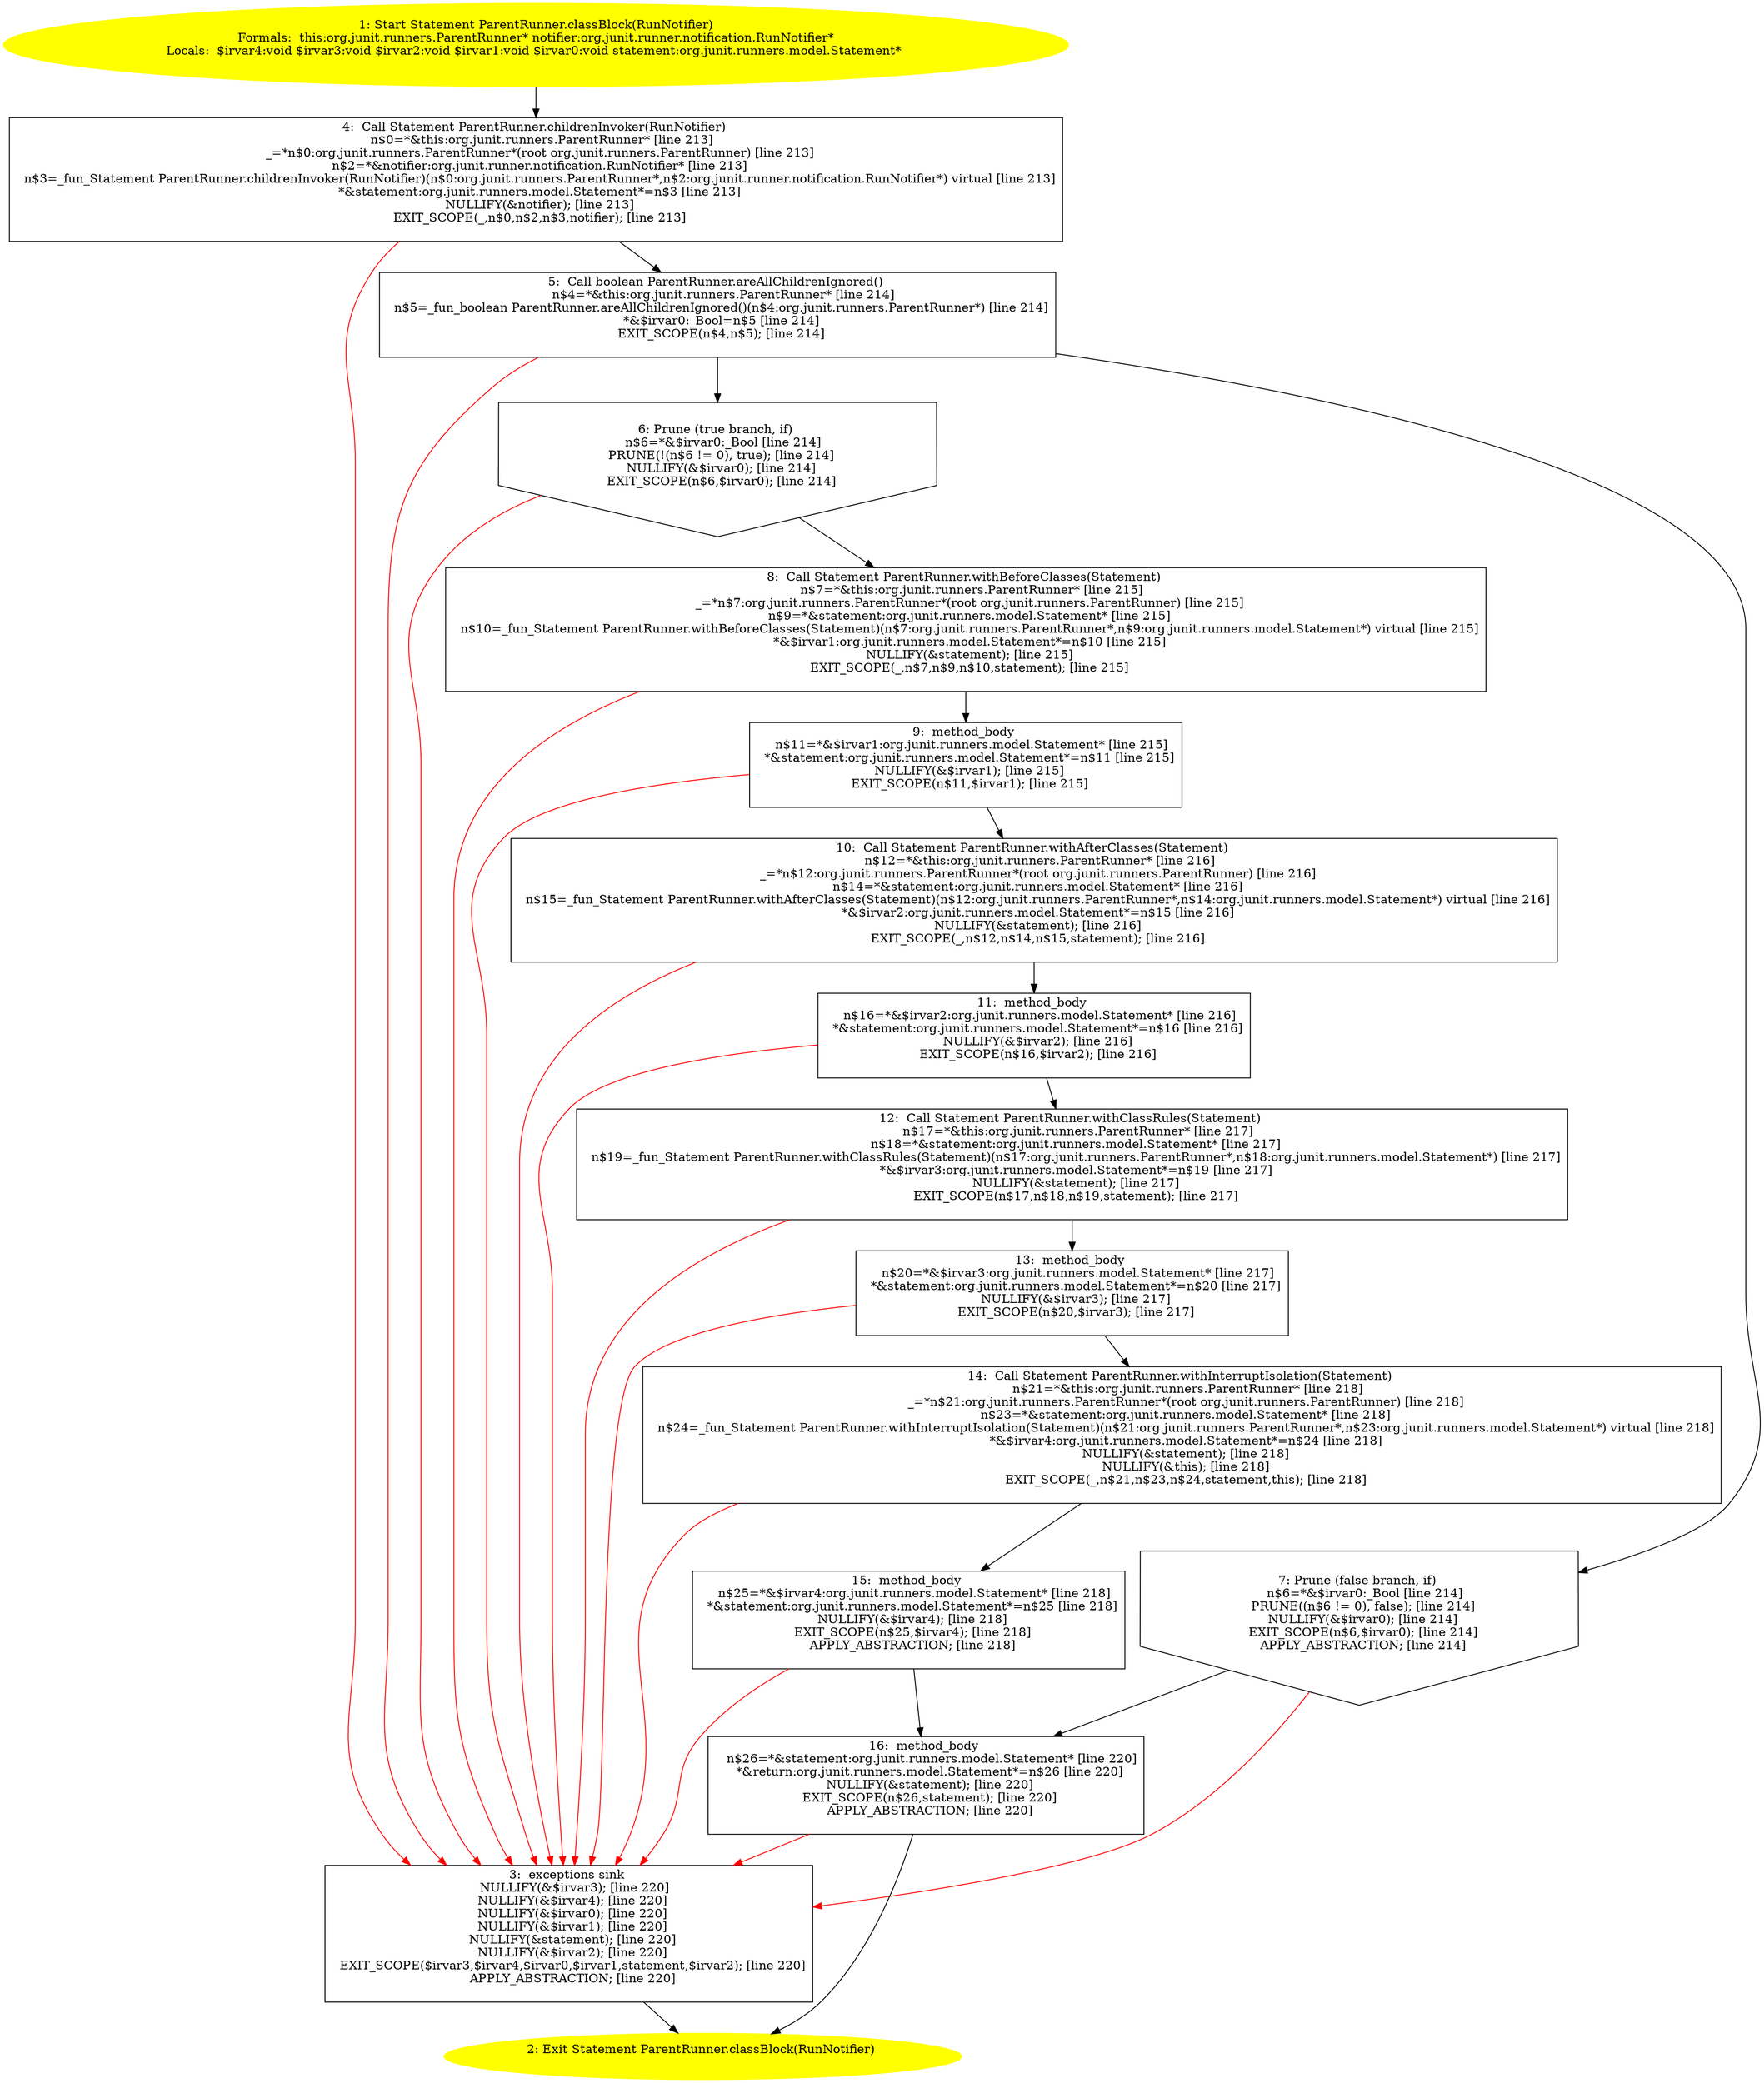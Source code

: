 /* @generated */
digraph cfg {
"org.junit.runners.ParentRunner.classBlock(org.junit.runner.notification.RunNotifier):org.junit.runne.fedf5d4dff51d69119e744210bde3b98_1" [label="1: Start Statement ParentRunner.classBlock(RunNotifier)\nFormals:  this:org.junit.runners.ParentRunner* notifier:org.junit.runner.notification.RunNotifier*\nLocals:  $irvar4:void $irvar3:void $irvar2:void $irvar1:void $irvar0:void statement:org.junit.runners.model.Statement* \n  " color=yellow style=filled]
	

	 "org.junit.runners.ParentRunner.classBlock(org.junit.runner.notification.RunNotifier):org.junit.runne.fedf5d4dff51d69119e744210bde3b98_1" -> "org.junit.runners.ParentRunner.classBlock(org.junit.runner.notification.RunNotifier):org.junit.runne.fedf5d4dff51d69119e744210bde3b98_4" ;
"org.junit.runners.ParentRunner.classBlock(org.junit.runner.notification.RunNotifier):org.junit.runne.fedf5d4dff51d69119e744210bde3b98_2" [label="2: Exit Statement ParentRunner.classBlock(RunNotifier) \n  " color=yellow style=filled]
	

"org.junit.runners.ParentRunner.classBlock(org.junit.runner.notification.RunNotifier):org.junit.runne.fedf5d4dff51d69119e744210bde3b98_3" [label="3:  exceptions sink \n   NULLIFY(&$irvar3); [line 220]\n  NULLIFY(&$irvar4); [line 220]\n  NULLIFY(&$irvar0); [line 220]\n  NULLIFY(&$irvar1); [line 220]\n  NULLIFY(&statement); [line 220]\n  NULLIFY(&$irvar2); [line 220]\n  EXIT_SCOPE($irvar3,$irvar4,$irvar0,$irvar1,statement,$irvar2); [line 220]\n  APPLY_ABSTRACTION; [line 220]\n " shape="box"]
	

	 "org.junit.runners.ParentRunner.classBlock(org.junit.runner.notification.RunNotifier):org.junit.runne.fedf5d4dff51d69119e744210bde3b98_3" -> "org.junit.runners.ParentRunner.classBlock(org.junit.runner.notification.RunNotifier):org.junit.runne.fedf5d4dff51d69119e744210bde3b98_2" ;
"org.junit.runners.ParentRunner.classBlock(org.junit.runner.notification.RunNotifier):org.junit.runne.fedf5d4dff51d69119e744210bde3b98_4" [label="4:  Call Statement ParentRunner.childrenInvoker(RunNotifier) \n   n$0=*&this:org.junit.runners.ParentRunner* [line 213]\n  _=*n$0:org.junit.runners.ParentRunner*(root org.junit.runners.ParentRunner) [line 213]\n  n$2=*&notifier:org.junit.runner.notification.RunNotifier* [line 213]\n  n$3=_fun_Statement ParentRunner.childrenInvoker(RunNotifier)(n$0:org.junit.runners.ParentRunner*,n$2:org.junit.runner.notification.RunNotifier*) virtual [line 213]\n  *&statement:org.junit.runners.model.Statement*=n$3 [line 213]\n  NULLIFY(&notifier); [line 213]\n  EXIT_SCOPE(_,n$0,n$2,n$3,notifier); [line 213]\n " shape="box"]
	

	 "org.junit.runners.ParentRunner.classBlock(org.junit.runner.notification.RunNotifier):org.junit.runne.fedf5d4dff51d69119e744210bde3b98_4" -> "org.junit.runners.ParentRunner.classBlock(org.junit.runner.notification.RunNotifier):org.junit.runne.fedf5d4dff51d69119e744210bde3b98_5" ;
	 "org.junit.runners.ParentRunner.classBlock(org.junit.runner.notification.RunNotifier):org.junit.runne.fedf5d4dff51d69119e744210bde3b98_4" -> "org.junit.runners.ParentRunner.classBlock(org.junit.runner.notification.RunNotifier):org.junit.runne.fedf5d4dff51d69119e744210bde3b98_3" [color="red" ];
"org.junit.runners.ParentRunner.classBlock(org.junit.runner.notification.RunNotifier):org.junit.runne.fedf5d4dff51d69119e744210bde3b98_5" [label="5:  Call boolean ParentRunner.areAllChildrenIgnored() \n   n$4=*&this:org.junit.runners.ParentRunner* [line 214]\n  n$5=_fun_boolean ParentRunner.areAllChildrenIgnored()(n$4:org.junit.runners.ParentRunner*) [line 214]\n  *&$irvar0:_Bool=n$5 [line 214]\n  EXIT_SCOPE(n$4,n$5); [line 214]\n " shape="box"]
	

	 "org.junit.runners.ParentRunner.classBlock(org.junit.runner.notification.RunNotifier):org.junit.runne.fedf5d4dff51d69119e744210bde3b98_5" -> "org.junit.runners.ParentRunner.classBlock(org.junit.runner.notification.RunNotifier):org.junit.runne.fedf5d4dff51d69119e744210bde3b98_6" ;
	 "org.junit.runners.ParentRunner.classBlock(org.junit.runner.notification.RunNotifier):org.junit.runne.fedf5d4dff51d69119e744210bde3b98_5" -> "org.junit.runners.ParentRunner.classBlock(org.junit.runner.notification.RunNotifier):org.junit.runne.fedf5d4dff51d69119e744210bde3b98_7" ;
	 "org.junit.runners.ParentRunner.classBlock(org.junit.runner.notification.RunNotifier):org.junit.runne.fedf5d4dff51d69119e744210bde3b98_5" -> "org.junit.runners.ParentRunner.classBlock(org.junit.runner.notification.RunNotifier):org.junit.runne.fedf5d4dff51d69119e744210bde3b98_3" [color="red" ];
"org.junit.runners.ParentRunner.classBlock(org.junit.runner.notification.RunNotifier):org.junit.runne.fedf5d4dff51d69119e744210bde3b98_6" [label="6: Prune (true branch, if) \n   n$6=*&$irvar0:_Bool [line 214]\n  PRUNE(!(n$6 != 0), true); [line 214]\n  NULLIFY(&$irvar0); [line 214]\n  EXIT_SCOPE(n$6,$irvar0); [line 214]\n " shape="invhouse"]
	

	 "org.junit.runners.ParentRunner.classBlock(org.junit.runner.notification.RunNotifier):org.junit.runne.fedf5d4dff51d69119e744210bde3b98_6" -> "org.junit.runners.ParentRunner.classBlock(org.junit.runner.notification.RunNotifier):org.junit.runne.fedf5d4dff51d69119e744210bde3b98_8" ;
	 "org.junit.runners.ParentRunner.classBlock(org.junit.runner.notification.RunNotifier):org.junit.runne.fedf5d4dff51d69119e744210bde3b98_6" -> "org.junit.runners.ParentRunner.classBlock(org.junit.runner.notification.RunNotifier):org.junit.runne.fedf5d4dff51d69119e744210bde3b98_3" [color="red" ];
"org.junit.runners.ParentRunner.classBlock(org.junit.runner.notification.RunNotifier):org.junit.runne.fedf5d4dff51d69119e744210bde3b98_7" [label="7: Prune (false branch, if) \n   n$6=*&$irvar0:_Bool [line 214]\n  PRUNE((n$6 != 0), false); [line 214]\n  NULLIFY(&$irvar0); [line 214]\n  EXIT_SCOPE(n$6,$irvar0); [line 214]\n  APPLY_ABSTRACTION; [line 214]\n " shape="invhouse"]
	

	 "org.junit.runners.ParentRunner.classBlock(org.junit.runner.notification.RunNotifier):org.junit.runne.fedf5d4dff51d69119e744210bde3b98_7" -> "org.junit.runners.ParentRunner.classBlock(org.junit.runner.notification.RunNotifier):org.junit.runne.fedf5d4dff51d69119e744210bde3b98_16" ;
	 "org.junit.runners.ParentRunner.classBlock(org.junit.runner.notification.RunNotifier):org.junit.runne.fedf5d4dff51d69119e744210bde3b98_7" -> "org.junit.runners.ParentRunner.classBlock(org.junit.runner.notification.RunNotifier):org.junit.runne.fedf5d4dff51d69119e744210bde3b98_3" [color="red" ];
"org.junit.runners.ParentRunner.classBlock(org.junit.runner.notification.RunNotifier):org.junit.runne.fedf5d4dff51d69119e744210bde3b98_8" [label="8:  Call Statement ParentRunner.withBeforeClasses(Statement) \n   n$7=*&this:org.junit.runners.ParentRunner* [line 215]\n  _=*n$7:org.junit.runners.ParentRunner*(root org.junit.runners.ParentRunner) [line 215]\n  n$9=*&statement:org.junit.runners.model.Statement* [line 215]\n  n$10=_fun_Statement ParentRunner.withBeforeClasses(Statement)(n$7:org.junit.runners.ParentRunner*,n$9:org.junit.runners.model.Statement*) virtual [line 215]\n  *&$irvar1:org.junit.runners.model.Statement*=n$10 [line 215]\n  NULLIFY(&statement); [line 215]\n  EXIT_SCOPE(_,n$7,n$9,n$10,statement); [line 215]\n " shape="box"]
	

	 "org.junit.runners.ParentRunner.classBlock(org.junit.runner.notification.RunNotifier):org.junit.runne.fedf5d4dff51d69119e744210bde3b98_8" -> "org.junit.runners.ParentRunner.classBlock(org.junit.runner.notification.RunNotifier):org.junit.runne.fedf5d4dff51d69119e744210bde3b98_9" ;
	 "org.junit.runners.ParentRunner.classBlock(org.junit.runner.notification.RunNotifier):org.junit.runne.fedf5d4dff51d69119e744210bde3b98_8" -> "org.junit.runners.ParentRunner.classBlock(org.junit.runner.notification.RunNotifier):org.junit.runne.fedf5d4dff51d69119e744210bde3b98_3" [color="red" ];
"org.junit.runners.ParentRunner.classBlock(org.junit.runner.notification.RunNotifier):org.junit.runne.fedf5d4dff51d69119e744210bde3b98_9" [label="9:  method_body \n   n$11=*&$irvar1:org.junit.runners.model.Statement* [line 215]\n  *&statement:org.junit.runners.model.Statement*=n$11 [line 215]\n  NULLIFY(&$irvar1); [line 215]\n  EXIT_SCOPE(n$11,$irvar1); [line 215]\n " shape="box"]
	

	 "org.junit.runners.ParentRunner.classBlock(org.junit.runner.notification.RunNotifier):org.junit.runne.fedf5d4dff51d69119e744210bde3b98_9" -> "org.junit.runners.ParentRunner.classBlock(org.junit.runner.notification.RunNotifier):org.junit.runne.fedf5d4dff51d69119e744210bde3b98_10" ;
	 "org.junit.runners.ParentRunner.classBlock(org.junit.runner.notification.RunNotifier):org.junit.runne.fedf5d4dff51d69119e744210bde3b98_9" -> "org.junit.runners.ParentRunner.classBlock(org.junit.runner.notification.RunNotifier):org.junit.runne.fedf5d4dff51d69119e744210bde3b98_3" [color="red" ];
"org.junit.runners.ParentRunner.classBlock(org.junit.runner.notification.RunNotifier):org.junit.runne.fedf5d4dff51d69119e744210bde3b98_10" [label="10:  Call Statement ParentRunner.withAfterClasses(Statement) \n   n$12=*&this:org.junit.runners.ParentRunner* [line 216]\n  _=*n$12:org.junit.runners.ParentRunner*(root org.junit.runners.ParentRunner) [line 216]\n  n$14=*&statement:org.junit.runners.model.Statement* [line 216]\n  n$15=_fun_Statement ParentRunner.withAfterClasses(Statement)(n$12:org.junit.runners.ParentRunner*,n$14:org.junit.runners.model.Statement*) virtual [line 216]\n  *&$irvar2:org.junit.runners.model.Statement*=n$15 [line 216]\n  NULLIFY(&statement); [line 216]\n  EXIT_SCOPE(_,n$12,n$14,n$15,statement); [line 216]\n " shape="box"]
	

	 "org.junit.runners.ParentRunner.classBlock(org.junit.runner.notification.RunNotifier):org.junit.runne.fedf5d4dff51d69119e744210bde3b98_10" -> "org.junit.runners.ParentRunner.classBlock(org.junit.runner.notification.RunNotifier):org.junit.runne.fedf5d4dff51d69119e744210bde3b98_11" ;
	 "org.junit.runners.ParentRunner.classBlock(org.junit.runner.notification.RunNotifier):org.junit.runne.fedf5d4dff51d69119e744210bde3b98_10" -> "org.junit.runners.ParentRunner.classBlock(org.junit.runner.notification.RunNotifier):org.junit.runne.fedf5d4dff51d69119e744210bde3b98_3" [color="red" ];
"org.junit.runners.ParentRunner.classBlock(org.junit.runner.notification.RunNotifier):org.junit.runne.fedf5d4dff51d69119e744210bde3b98_11" [label="11:  method_body \n   n$16=*&$irvar2:org.junit.runners.model.Statement* [line 216]\n  *&statement:org.junit.runners.model.Statement*=n$16 [line 216]\n  NULLIFY(&$irvar2); [line 216]\n  EXIT_SCOPE(n$16,$irvar2); [line 216]\n " shape="box"]
	

	 "org.junit.runners.ParentRunner.classBlock(org.junit.runner.notification.RunNotifier):org.junit.runne.fedf5d4dff51d69119e744210bde3b98_11" -> "org.junit.runners.ParentRunner.classBlock(org.junit.runner.notification.RunNotifier):org.junit.runne.fedf5d4dff51d69119e744210bde3b98_12" ;
	 "org.junit.runners.ParentRunner.classBlock(org.junit.runner.notification.RunNotifier):org.junit.runne.fedf5d4dff51d69119e744210bde3b98_11" -> "org.junit.runners.ParentRunner.classBlock(org.junit.runner.notification.RunNotifier):org.junit.runne.fedf5d4dff51d69119e744210bde3b98_3" [color="red" ];
"org.junit.runners.ParentRunner.classBlock(org.junit.runner.notification.RunNotifier):org.junit.runne.fedf5d4dff51d69119e744210bde3b98_12" [label="12:  Call Statement ParentRunner.withClassRules(Statement) \n   n$17=*&this:org.junit.runners.ParentRunner* [line 217]\n  n$18=*&statement:org.junit.runners.model.Statement* [line 217]\n  n$19=_fun_Statement ParentRunner.withClassRules(Statement)(n$17:org.junit.runners.ParentRunner*,n$18:org.junit.runners.model.Statement*) [line 217]\n  *&$irvar3:org.junit.runners.model.Statement*=n$19 [line 217]\n  NULLIFY(&statement); [line 217]\n  EXIT_SCOPE(n$17,n$18,n$19,statement); [line 217]\n " shape="box"]
	

	 "org.junit.runners.ParentRunner.classBlock(org.junit.runner.notification.RunNotifier):org.junit.runne.fedf5d4dff51d69119e744210bde3b98_12" -> "org.junit.runners.ParentRunner.classBlock(org.junit.runner.notification.RunNotifier):org.junit.runne.fedf5d4dff51d69119e744210bde3b98_13" ;
	 "org.junit.runners.ParentRunner.classBlock(org.junit.runner.notification.RunNotifier):org.junit.runne.fedf5d4dff51d69119e744210bde3b98_12" -> "org.junit.runners.ParentRunner.classBlock(org.junit.runner.notification.RunNotifier):org.junit.runne.fedf5d4dff51d69119e744210bde3b98_3" [color="red" ];
"org.junit.runners.ParentRunner.classBlock(org.junit.runner.notification.RunNotifier):org.junit.runne.fedf5d4dff51d69119e744210bde3b98_13" [label="13:  method_body \n   n$20=*&$irvar3:org.junit.runners.model.Statement* [line 217]\n  *&statement:org.junit.runners.model.Statement*=n$20 [line 217]\n  NULLIFY(&$irvar3); [line 217]\n  EXIT_SCOPE(n$20,$irvar3); [line 217]\n " shape="box"]
	

	 "org.junit.runners.ParentRunner.classBlock(org.junit.runner.notification.RunNotifier):org.junit.runne.fedf5d4dff51d69119e744210bde3b98_13" -> "org.junit.runners.ParentRunner.classBlock(org.junit.runner.notification.RunNotifier):org.junit.runne.fedf5d4dff51d69119e744210bde3b98_14" ;
	 "org.junit.runners.ParentRunner.classBlock(org.junit.runner.notification.RunNotifier):org.junit.runne.fedf5d4dff51d69119e744210bde3b98_13" -> "org.junit.runners.ParentRunner.classBlock(org.junit.runner.notification.RunNotifier):org.junit.runne.fedf5d4dff51d69119e744210bde3b98_3" [color="red" ];
"org.junit.runners.ParentRunner.classBlock(org.junit.runner.notification.RunNotifier):org.junit.runne.fedf5d4dff51d69119e744210bde3b98_14" [label="14:  Call Statement ParentRunner.withInterruptIsolation(Statement) \n   n$21=*&this:org.junit.runners.ParentRunner* [line 218]\n  _=*n$21:org.junit.runners.ParentRunner*(root org.junit.runners.ParentRunner) [line 218]\n  n$23=*&statement:org.junit.runners.model.Statement* [line 218]\n  n$24=_fun_Statement ParentRunner.withInterruptIsolation(Statement)(n$21:org.junit.runners.ParentRunner*,n$23:org.junit.runners.model.Statement*) virtual [line 218]\n  *&$irvar4:org.junit.runners.model.Statement*=n$24 [line 218]\n  NULLIFY(&statement); [line 218]\n  NULLIFY(&this); [line 218]\n  EXIT_SCOPE(_,n$21,n$23,n$24,statement,this); [line 218]\n " shape="box"]
	

	 "org.junit.runners.ParentRunner.classBlock(org.junit.runner.notification.RunNotifier):org.junit.runne.fedf5d4dff51d69119e744210bde3b98_14" -> "org.junit.runners.ParentRunner.classBlock(org.junit.runner.notification.RunNotifier):org.junit.runne.fedf5d4dff51d69119e744210bde3b98_15" ;
	 "org.junit.runners.ParentRunner.classBlock(org.junit.runner.notification.RunNotifier):org.junit.runne.fedf5d4dff51d69119e744210bde3b98_14" -> "org.junit.runners.ParentRunner.classBlock(org.junit.runner.notification.RunNotifier):org.junit.runne.fedf5d4dff51d69119e744210bde3b98_3" [color="red" ];
"org.junit.runners.ParentRunner.classBlock(org.junit.runner.notification.RunNotifier):org.junit.runne.fedf5d4dff51d69119e744210bde3b98_15" [label="15:  method_body \n   n$25=*&$irvar4:org.junit.runners.model.Statement* [line 218]\n  *&statement:org.junit.runners.model.Statement*=n$25 [line 218]\n  NULLIFY(&$irvar4); [line 218]\n  EXIT_SCOPE(n$25,$irvar4); [line 218]\n  APPLY_ABSTRACTION; [line 218]\n " shape="box"]
	

	 "org.junit.runners.ParentRunner.classBlock(org.junit.runner.notification.RunNotifier):org.junit.runne.fedf5d4dff51d69119e744210bde3b98_15" -> "org.junit.runners.ParentRunner.classBlock(org.junit.runner.notification.RunNotifier):org.junit.runne.fedf5d4dff51d69119e744210bde3b98_16" ;
	 "org.junit.runners.ParentRunner.classBlock(org.junit.runner.notification.RunNotifier):org.junit.runne.fedf5d4dff51d69119e744210bde3b98_15" -> "org.junit.runners.ParentRunner.classBlock(org.junit.runner.notification.RunNotifier):org.junit.runne.fedf5d4dff51d69119e744210bde3b98_3" [color="red" ];
"org.junit.runners.ParentRunner.classBlock(org.junit.runner.notification.RunNotifier):org.junit.runne.fedf5d4dff51d69119e744210bde3b98_16" [label="16:  method_body \n   n$26=*&statement:org.junit.runners.model.Statement* [line 220]\n  *&return:org.junit.runners.model.Statement*=n$26 [line 220]\n  NULLIFY(&statement); [line 220]\n  EXIT_SCOPE(n$26,statement); [line 220]\n  APPLY_ABSTRACTION; [line 220]\n " shape="box"]
	

	 "org.junit.runners.ParentRunner.classBlock(org.junit.runner.notification.RunNotifier):org.junit.runne.fedf5d4dff51d69119e744210bde3b98_16" -> "org.junit.runners.ParentRunner.classBlock(org.junit.runner.notification.RunNotifier):org.junit.runne.fedf5d4dff51d69119e744210bde3b98_2" ;
	 "org.junit.runners.ParentRunner.classBlock(org.junit.runner.notification.RunNotifier):org.junit.runne.fedf5d4dff51d69119e744210bde3b98_16" -> "org.junit.runners.ParentRunner.classBlock(org.junit.runner.notification.RunNotifier):org.junit.runne.fedf5d4dff51d69119e744210bde3b98_3" [color="red" ];
}

